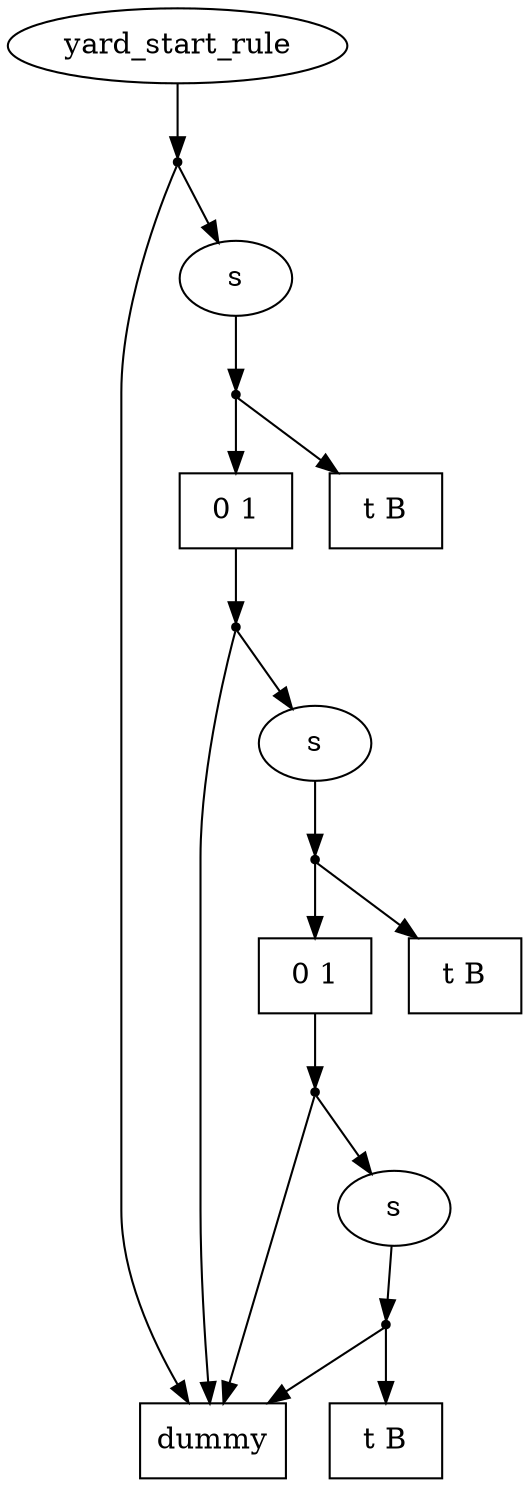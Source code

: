 digraph AST {
    0 [label="yard_start_rule",shape=oval]
    1 [label="",shape=point]
    0 -> 1 [label=""]
    2 [label="dummy",shape=box]
    1 -> 2 [label=""]
    3 [label="s",shape=oval]
    1 -> 3 [label=""]
    4 [label="",shape=point]
    3 -> 4 [label=""]
    5 [label="0 1",shape=box]
    4 -> 5 [label=""]
    6 [label="t B",shape=box]
    4 -> 6 [label=""]
    7 [label="",shape=point]
    5 -> 7 [label=""]
    7 -> 2 [label=""]
    8 [label="s",shape=oval]
    7 -> 8 [label=""]
    9 [label="",shape=point]
    8 -> 9 [label=""]
    10 [label="0 1",shape=box]
    9 -> 10 [label=""]
    11 [label="t B",shape=box]
    9 -> 11 [label=""]
    12 [label="",shape=point]
    10 -> 12 [label=""]
    12 -> 2 [label=""]
    13 [label="s",shape=oval]
    12 -> 13 [label=""]
    14 [label="",shape=point]
    13 -> 14 [label=""]
    14 -> 2 [label=""]
    15 [label="t B",shape=box]
    14 -> 15 [label=""]
}
